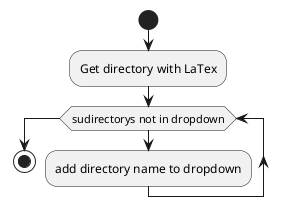 @startuml initialiseTypeDropdown
skinparam monochrome true
start
:Get directory with LaTex;
while (sudirectorys not in dropdown)
        :add directory name to dropdown;
endwhile
stop
@enduml

@startuml switchToScene
skinparam monochrome true
start
:load requested FXML;
:load requested stylesheet;
:save currend window dimentsions;
:replace FXML and Stylesheet;
:apply saved window dimentsions;
stop
@enduml
